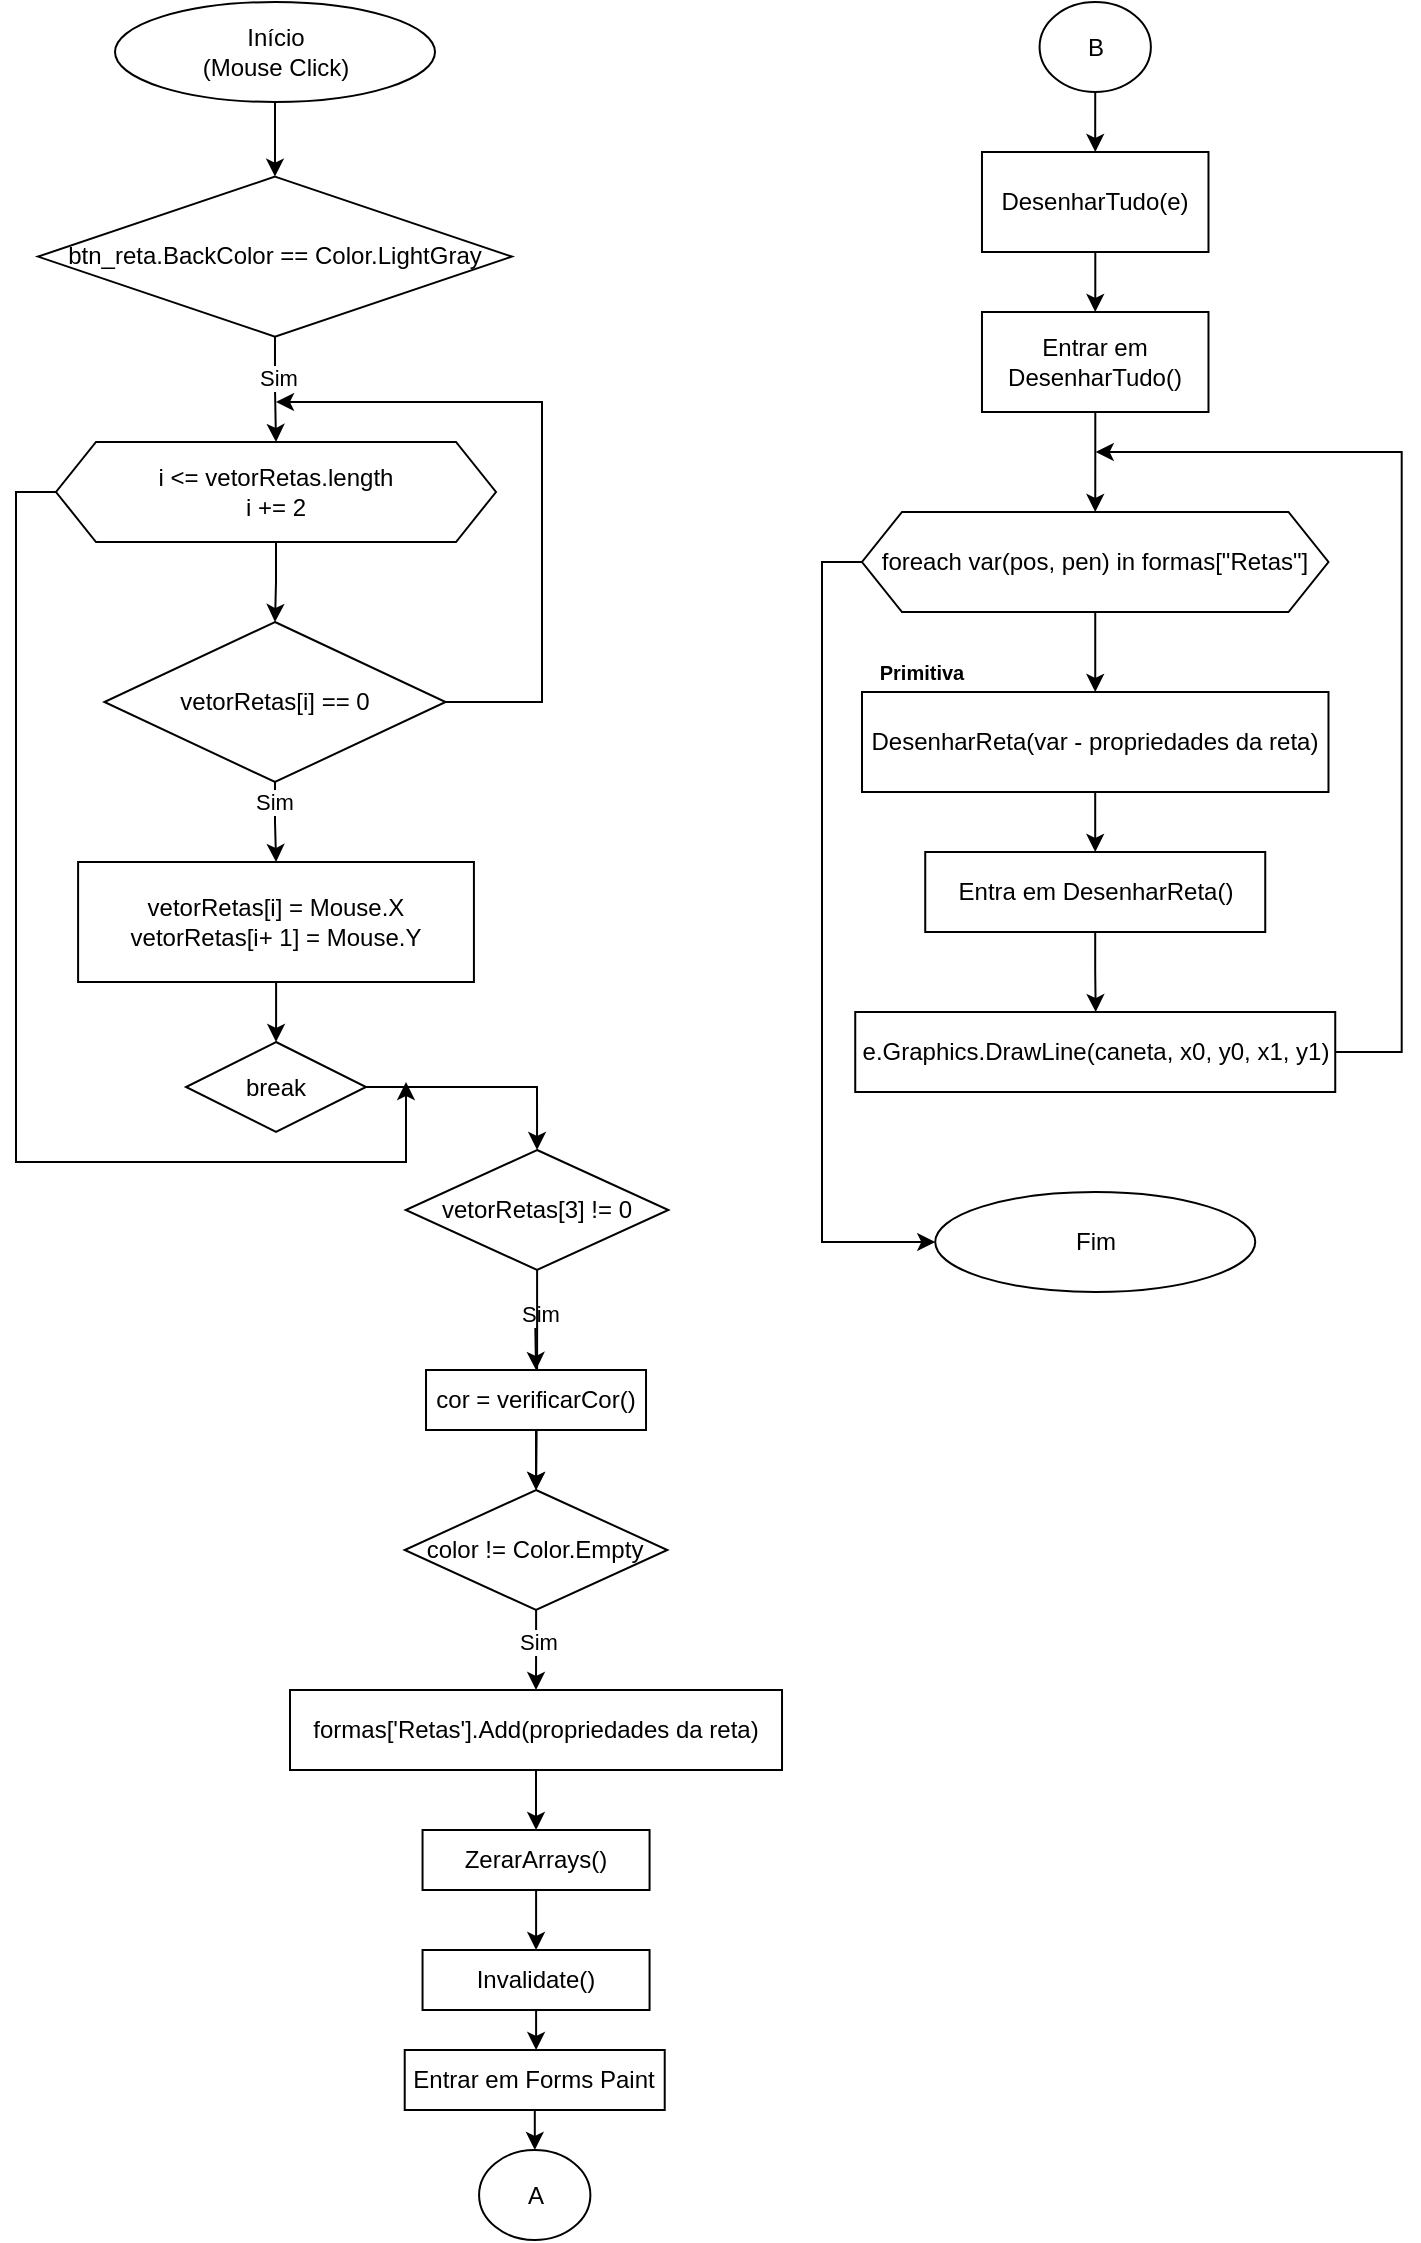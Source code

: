 <mxfile version="27.0.9">
  <diagram id="C5RBs43oDa-KdzZeNtuy" name="Page-1">
    <mxGraphModel dx="2165" dy="1008" grid="1" gridSize="10" guides="1" tooltips="1" connect="1" arrows="1" fold="1" page="1" pageScale="1" pageWidth="827" pageHeight="1169" math="0" shadow="0">
      <root>
        <mxCell id="WIyWlLk6GJQsqaUBKTNV-0" />
        <mxCell id="WIyWlLk6GJQsqaUBKTNV-1" parent="WIyWlLk6GJQsqaUBKTNV-0" />
        <mxCell id="pqMvZG8PTTqrffqYc3-0-1" style="edgeStyle=orthogonalEdgeStyle;rounded=0;orthogonalLoop=1;jettySize=auto;html=1;entryX=0.5;entryY=0;entryDx=0;entryDy=0;" edge="1" parent="WIyWlLk6GJQsqaUBKTNV-1" source="pqMvZG8PTTqrffqYc3-0-0" target="pqMvZG8PTTqrffqYc3-0-2">
          <mxGeometry relative="1" as="geometry">
            <mxPoint x="197" y="135" as="targetPoint" />
          </mxGeometry>
        </mxCell>
        <mxCell id="pqMvZG8PTTqrffqYc3-0-0" value="Início&lt;br&gt;(Mouse Click)" style="ellipse;whiteSpace=wrap;html=1;" vertex="1" parent="WIyWlLk6GJQsqaUBKTNV-1">
          <mxGeometry x="116.5" y="25" width="160" height="50" as="geometry" />
        </mxCell>
        <mxCell id="pqMvZG8PTTqrffqYc3-0-3" style="edgeStyle=orthogonalEdgeStyle;rounded=0;orthogonalLoop=1;jettySize=auto;html=1;exitX=0.5;exitY=1;exitDx=0;exitDy=0;entryX=0.5;entryY=0;entryDx=0;entryDy=0;" edge="1" parent="WIyWlLk6GJQsqaUBKTNV-1" source="pqMvZG8PTTqrffqYc3-0-2" target="pqMvZG8PTTqrffqYc3-0-9">
          <mxGeometry relative="1" as="geometry">
            <mxPoint x="197" y="285" as="targetPoint" />
          </mxGeometry>
        </mxCell>
        <mxCell id="pqMvZG8PTTqrffqYc3-0-5" value="Sim" style="edgeLabel;html=1;align=center;verticalAlign=middle;resizable=0;points=[];" vertex="1" connectable="0" parent="pqMvZG8PTTqrffqYc3-0-3">
          <mxGeometry x="-0.23" y="1" relative="1" as="geometry">
            <mxPoint as="offset" />
          </mxGeometry>
        </mxCell>
        <mxCell id="pqMvZG8PTTqrffqYc3-0-2" value="btn_reta.BackColor == Color.LightGray" style="rhombus;whiteSpace=wrap;html=1;" vertex="1" parent="WIyWlLk6GJQsqaUBKTNV-1">
          <mxGeometry x="77.99" y="112.31" width="237" height="80" as="geometry" />
        </mxCell>
        <mxCell id="pqMvZG8PTTqrffqYc3-0-13" value="" style="edgeStyle=orthogonalEdgeStyle;rounded=0;orthogonalLoop=1;jettySize=auto;html=1;" edge="1" parent="WIyWlLk6GJQsqaUBKTNV-1" source="pqMvZG8PTTqrffqYc3-0-9" target="pqMvZG8PTTqrffqYc3-0-12">
          <mxGeometry relative="1" as="geometry" />
        </mxCell>
        <mxCell id="pqMvZG8PTTqrffqYc3-0-30" style="edgeStyle=orthogonalEdgeStyle;rounded=0;orthogonalLoop=1;jettySize=auto;html=1;exitX=0;exitY=0.5;exitDx=0;exitDy=0;" edge="1" parent="WIyWlLk6GJQsqaUBKTNV-1" source="pqMvZG8PTTqrffqYc3-0-9">
          <mxGeometry relative="1" as="geometry">
            <mxPoint x="262" y="565" as="targetPoint" />
            <Array as="points">
              <mxPoint x="67" y="270" />
              <mxPoint x="67" y="605" />
              <mxPoint x="262" y="605" />
            </Array>
          </mxGeometry>
        </mxCell>
        <mxCell id="pqMvZG8PTTqrffqYc3-0-9" value="i &amp;lt;= vetorRetas.length&lt;br&gt;i += 2" style="shape=hexagon;perimeter=hexagonPerimeter2;whiteSpace=wrap;html=1;fixedSize=1;" vertex="1" parent="WIyWlLk6GJQsqaUBKTNV-1">
          <mxGeometry x="87" y="245" width="220" height="50" as="geometry" />
        </mxCell>
        <mxCell id="pqMvZG8PTTqrffqYc3-0-14" style="edgeStyle=orthogonalEdgeStyle;rounded=0;orthogonalLoop=1;jettySize=auto;html=1;exitX=1;exitY=0.5;exitDx=0;exitDy=0;" edge="1" parent="WIyWlLk6GJQsqaUBKTNV-1" source="pqMvZG8PTTqrffqYc3-0-12">
          <mxGeometry relative="1" as="geometry">
            <mxPoint x="197" y="225" as="targetPoint" />
            <Array as="points">
              <mxPoint x="330" y="375" />
              <mxPoint x="330" y="225" />
            </Array>
          </mxGeometry>
        </mxCell>
        <mxCell id="pqMvZG8PTTqrffqYc3-0-18" value="" style="edgeStyle=orthogonalEdgeStyle;rounded=0;orthogonalLoop=1;jettySize=auto;html=1;" edge="1" parent="WIyWlLk6GJQsqaUBKTNV-1" source="pqMvZG8PTTqrffqYc3-0-12" target="pqMvZG8PTTqrffqYc3-0-17">
          <mxGeometry relative="1" as="geometry" />
        </mxCell>
        <mxCell id="pqMvZG8PTTqrffqYc3-0-35" value="Sim" style="edgeLabel;html=1;align=center;verticalAlign=middle;resizable=0;points=[];" vertex="1" connectable="0" parent="pqMvZG8PTTqrffqYc3-0-18">
          <mxGeometry x="-0.504" y="-1" relative="1" as="geometry">
            <mxPoint as="offset" />
          </mxGeometry>
        </mxCell>
        <mxCell id="pqMvZG8PTTqrffqYc3-0-12" value="vetorRetas[i] == 0" style="rhombus;whiteSpace=wrap;html=1;" vertex="1" parent="WIyWlLk6GJQsqaUBKTNV-1">
          <mxGeometry x="111.19" y="335" width="170.62" height="80" as="geometry" />
        </mxCell>
        <mxCell id="pqMvZG8PTTqrffqYc3-0-23" style="edgeStyle=orthogonalEdgeStyle;rounded=0;orthogonalLoop=1;jettySize=auto;html=1;entryX=0.5;entryY=0;entryDx=0;entryDy=0;" edge="1" parent="WIyWlLk6GJQsqaUBKTNV-1" source="pqMvZG8PTTqrffqYc3-0-17">
          <mxGeometry relative="1" as="geometry">
            <mxPoint x="197.01" y="545" as="targetPoint" />
          </mxGeometry>
        </mxCell>
        <mxCell id="pqMvZG8PTTqrffqYc3-0-17" value="vetorRetas[i] = Mouse.X&lt;br&gt;vetorRetas[i+ 1] = Mouse.Y" style="whiteSpace=wrap;html=1;" vertex="1" parent="WIyWlLk6GJQsqaUBKTNV-1">
          <mxGeometry x="98.05" y="455" width="197.91" height="60" as="geometry" />
        </mxCell>
        <mxCell id="pqMvZG8PTTqrffqYc3-0-31" style="edgeStyle=orthogonalEdgeStyle;rounded=0;orthogonalLoop=1;jettySize=auto;html=1;entryX=0.5;entryY=0;entryDx=0;entryDy=0;" edge="1" parent="WIyWlLk6GJQsqaUBKTNV-1" target="pqMvZG8PTTqrffqYc3-0-32">
          <mxGeometry relative="1" as="geometry">
            <mxPoint x="327.015" y="709" as="targetPoint" />
            <mxPoint x="326.52" y="679" as="sourcePoint" />
          </mxGeometry>
        </mxCell>
        <mxCell id="pqMvZG8PTTqrffqYc3-0-36" value="Sim" style="edgeLabel;html=1;align=center;verticalAlign=middle;resizable=0;points=[];" vertex="1" connectable="0" parent="pqMvZG8PTTqrffqYc3-0-31">
          <mxGeometry x="-0.858" y="2" relative="1" as="geometry">
            <mxPoint as="offset" />
          </mxGeometry>
        </mxCell>
        <mxCell id="pqMvZG8PTTqrffqYc3-0-37" value="" style="edgeStyle=orthogonalEdgeStyle;rounded=0;orthogonalLoop=1;jettySize=auto;html=1;" edge="1" parent="WIyWlLk6GJQsqaUBKTNV-1" source="pqMvZG8PTTqrffqYc3-0-27" target="pqMvZG8PTTqrffqYc3-0-34">
          <mxGeometry relative="1" as="geometry" />
        </mxCell>
        <mxCell id="pqMvZG8PTTqrffqYc3-0-27" value="vetorRetas[3] != 0" style="rhombus;whiteSpace=wrap;html=1;rounded=0;" vertex="1" parent="WIyWlLk6GJQsqaUBKTNV-1">
          <mxGeometry x="261.88" y="599" width="131.31" height="60" as="geometry" />
        </mxCell>
        <mxCell id="pqMvZG8PTTqrffqYc3-0-33" style="edgeStyle=orthogonalEdgeStyle;rounded=0;orthogonalLoop=1;jettySize=auto;html=1;" edge="1" parent="WIyWlLk6GJQsqaUBKTNV-1" source="pqMvZG8PTTqrffqYc3-0-32">
          <mxGeometry relative="1" as="geometry">
            <mxPoint x="327.01" y="769" as="targetPoint" />
          </mxGeometry>
        </mxCell>
        <mxCell id="pqMvZG8PTTqrffqYc3-0-32" value="cor = verificarCor()" style="rounded=0;whiteSpace=wrap;html=1;" vertex="1" parent="WIyWlLk6GJQsqaUBKTNV-1">
          <mxGeometry x="272.01" y="709" width="110" height="30" as="geometry" />
        </mxCell>
        <mxCell id="pqMvZG8PTTqrffqYc3-0-39" value="" style="edgeStyle=orthogonalEdgeStyle;rounded=0;orthogonalLoop=1;jettySize=auto;html=1;" edge="1" parent="WIyWlLk6GJQsqaUBKTNV-1" source="pqMvZG8PTTqrffqYc3-0-34" target="pqMvZG8PTTqrffqYc3-0-38">
          <mxGeometry relative="1" as="geometry" />
        </mxCell>
        <mxCell id="pqMvZG8PTTqrffqYc3-0-40" value="Sim" style="edgeLabel;html=1;align=center;verticalAlign=middle;resizable=0;points=[];" vertex="1" connectable="0" parent="pqMvZG8PTTqrffqYc3-0-39">
          <mxGeometry x="-0.19" y="1" relative="1" as="geometry">
            <mxPoint as="offset" />
          </mxGeometry>
        </mxCell>
        <mxCell id="pqMvZG8PTTqrffqYc3-0-34" value="color != Color.Empty" style="rhombus;whiteSpace=wrap;html=1;rounded=0;" vertex="1" parent="WIyWlLk6GJQsqaUBKTNV-1">
          <mxGeometry x="261.36" y="769" width="131.31" height="60" as="geometry" />
        </mxCell>
        <mxCell id="pqMvZG8PTTqrffqYc3-0-42" value="" style="edgeStyle=orthogonalEdgeStyle;rounded=0;orthogonalLoop=1;jettySize=auto;html=1;" edge="1" parent="WIyWlLk6GJQsqaUBKTNV-1" source="pqMvZG8PTTqrffqYc3-0-38" target="pqMvZG8PTTqrffqYc3-0-41">
          <mxGeometry relative="1" as="geometry" />
        </mxCell>
        <mxCell id="pqMvZG8PTTqrffqYc3-0-38" value="formas[&#39;Retas&#39;].Add(propriedades da reta)" style="whiteSpace=wrap;html=1;rounded=0;" vertex="1" parent="WIyWlLk6GJQsqaUBKTNV-1">
          <mxGeometry x="204" y="869" width="246.01" height="40" as="geometry" />
        </mxCell>
        <mxCell id="pqMvZG8PTTqrffqYc3-0-45" value="" style="edgeStyle=orthogonalEdgeStyle;rounded=0;orthogonalLoop=1;jettySize=auto;html=1;" edge="1" parent="WIyWlLk6GJQsqaUBKTNV-1" source="pqMvZG8PTTqrffqYc3-0-41" target="pqMvZG8PTTqrffqYc3-0-44">
          <mxGeometry relative="1" as="geometry" />
        </mxCell>
        <mxCell id="pqMvZG8PTTqrffqYc3-0-41" value="ZerarArrays()" style="whiteSpace=wrap;html=1;rounded=0;" vertex="1" parent="WIyWlLk6GJQsqaUBKTNV-1">
          <mxGeometry x="270.27" y="939" width="113.51" height="30" as="geometry" />
        </mxCell>
        <mxCell id="pqMvZG8PTTqrffqYc3-0-47" value="" style="edgeStyle=orthogonalEdgeStyle;rounded=0;orthogonalLoop=1;jettySize=auto;html=1;entryX=0.5;entryY=0;entryDx=0;entryDy=0;" edge="1" parent="WIyWlLk6GJQsqaUBKTNV-1" source="pqMvZG8PTTqrffqYc3-0-44" target="pqMvZG8PTTqrffqYc3-0-52">
          <mxGeometry relative="1" as="geometry">
            <mxPoint x="327.025" y="1059" as="targetPoint" />
          </mxGeometry>
        </mxCell>
        <mxCell id="pqMvZG8PTTqrffqYc3-0-44" value="Invalidate()" style="whiteSpace=wrap;html=1;rounded=0;" vertex="1" parent="WIyWlLk6GJQsqaUBKTNV-1">
          <mxGeometry x="270.27" y="999" width="113.51" height="30" as="geometry" />
        </mxCell>
        <mxCell id="pqMvZG8PTTqrffqYc3-0-51" value="" style="edgeStyle=orthogonalEdgeStyle;rounded=0;orthogonalLoop=1;jettySize=auto;html=1;exitX=0.5;exitY=1;exitDx=0;exitDy=0;" edge="1" parent="WIyWlLk6GJQsqaUBKTNV-1" source="pqMvZG8PTTqrffqYc3-0-56" target="pqMvZG8PTTqrffqYc3-0-50">
          <mxGeometry relative="1" as="geometry">
            <mxPoint x="606.615" y="75" as="sourcePoint" />
          </mxGeometry>
        </mxCell>
        <mxCell id="pqMvZG8PTTqrffqYc3-0-58" style="edgeStyle=orthogonalEdgeStyle;rounded=0;orthogonalLoop=1;jettySize=auto;html=1;entryX=0.5;entryY=0;entryDx=0;entryDy=0;" edge="1" parent="WIyWlLk6GJQsqaUBKTNV-1" source="pqMvZG8PTTqrffqYc3-0-50" target="pqMvZG8PTTqrffqYc3-0-57">
          <mxGeometry relative="1" as="geometry" />
        </mxCell>
        <mxCell id="pqMvZG8PTTqrffqYc3-0-50" value="DesenharTudo(e)" style="whiteSpace=wrap;html=1;rounded=0;" vertex="1" parent="WIyWlLk6GJQsqaUBKTNV-1">
          <mxGeometry x="549.99" y="100" width="113.25" height="50" as="geometry" />
        </mxCell>
        <mxCell id="pqMvZG8PTTqrffqYc3-0-54" value="" style="edgeStyle=orthogonalEdgeStyle;rounded=0;orthogonalLoop=1;jettySize=auto;html=1;" edge="1" parent="WIyWlLk6GJQsqaUBKTNV-1" source="pqMvZG8PTTqrffqYc3-0-52" target="pqMvZG8PTTqrffqYc3-0-53">
          <mxGeometry relative="1" as="geometry" />
        </mxCell>
        <mxCell id="pqMvZG8PTTqrffqYc3-0-52" value="Entrar em Forms Paint" style="whiteSpace=wrap;html=1;rounded=0;" vertex="1" parent="WIyWlLk6GJQsqaUBKTNV-1">
          <mxGeometry x="261.36" y="1049" width="130" height="30" as="geometry" />
        </mxCell>
        <mxCell id="pqMvZG8PTTqrffqYc3-0-53" value="A" style="ellipse;whiteSpace=wrap;html=1;rounded=0;" vertex="1" parent="WIyWlLk6GJQsqaUBKTNV-1">
          <mxGeometry x="298.54" y="1099" width="55.65" height="45" as="geometry" />
        </mxCell>
        <mxCell id="pqMvZG8PTTqrffqYc3-0-56" value="B" style="ellipse;whiteSpace=wrap;html=1;rounded=0;" vertex="1" parent="WIyWlLk6GJQsqaUBKTNV-1">
          <mxGeometry x="578.79" y="25" width="55.65" height="45" as="geometry" />
        </mxCell>
        <mxCell id="pqMvZG8PTTqrffqYc3-0-60" style="edgeStyle=orthogonalEdgeStyle;rounded=0;orthogonalLoop=1;jettySize=auto;html=1;entryX=0.5;entryY=0;entryDx=0;entryDy=0;" edge="1" parent="WIyWlLk6GJQsqaUBKTNV-1" source="pqMvZG8PTTqrffqYc3-0-57" target="pqMvZG8PTTqrffqYc3-0-59">
          <mxGeometry relative="1" as="geometry" />
        </mxCell>
        <mxCell id="pqMvZG8PTTqrffqYc3-0-57" value="Entrar em DesenharTudo()" style="whiteSpace=wrap;html=1;rounded=0;" vertex="1" parent="WIyWlLk6GJQsqaUBKTNV-1">
          <mxGeometry x="549.99" y="180" width="113.25" height="50" as="geometry" />
        </mxCell>
        <mxCell id="pqMvZG8PTTqrffqYc3-0-61" style="edgeStyle=orthogonalEdgeStyle;rounded=0;orthogonalLoop=1;jettySize=auto;html=1;entryX=0.5;entryY=0;entryDx=0;entryDy=0;" edge="1" parent="WIyWlLk6GJQsqaUBKTNV-1" source="pqMvZG8PTTqrffqYc3-0-59" target="pqMvZG8PTTqrffqYc3-0-62">
          <mxGeometry relative="1" as="geometry">
            <mxPoint x="606.86" y="360" as="targetPoint" />
          </mxGeometry>
        </mxCell>
        <mxCell id="pqMvZG8PTTqrffqYc3-0-79" style="edgeStyle=orthogonalEdgeStyle;rounded=0;orthogonalLoop=1;jettySize=auto;html=1;exitX=0;exitY=0.5;exitDx=0;exitDy=0;entryX=0;entryY=0.5;entryDx=0;entryDy=0;" edge="1" parent="WIyWlLk6GJQsqaUBKTNV-1" source="pqMvZG8PTTqrffqYc3-0-59" target="pqMvZG8PTTqrffqYc3-0-74">
          <mxGeometry relative="1" as="geometry" />
        </mxCell>
        <mxCell id="pqMvZG8PTTqrffqYc3-0-59" value="foreach var(pos, pen) in formas[&quot;Retas&quot;]" style="shape=hexagon;perimeter=hexagonPerimeter2;whiteSpace=wrap;html=1;fixedSize=1;" vertex="1" parent="WIyWlLk6GJQsqaUBKTNV-1">
          <mxGeometry x="490" y="280" width="233.24" height="50" as="geometry" />
        </mxCell>
        <mxCell id="pqMvZG8PTTqrffqYc3-0-71" style="edgeStyle=orthogonalEdgeStyle;rounded=0;orthogonalLoop=1;jettySize=auto;html=1;entryX=0.5;entryY=0;entryDx=0;entryDy=0;" edge="1" parent="WIyWlLk6GJQsqaUBKTNV-1" source="pqMvZG8PTTqrffqYc3-0-62" target="pqMvZG8PTTqrffqYc3-0-70">
          <mxGeometry relative="1" as="geometry" />
        </mxCell>
        <mxCell id="pqMvZG8PTTqrffqYc3-0-62" value="DesenharReta(var - propriedades da reta)" style="whiteSpace=wrap;html=1;rounded=0;" vertex="1" parent="WIyWlLk6GJQsqaUBKTNV-1">
          <mxGeometry x="490" y="370" width="233.24" height="50" as="geometry" />
        </mxCell>
        <mxCell id="pqMvZG8PTTqrffqYc3-0-65" value="&lt;b&gt;&lt;font style=&quot;font-size: 10px;&quot;&gt;Primitiva&lt;/font&gt;&lt;/b&gt;" style="text;html=1;align=center;verticalAlign=middle;whiteSpace=wrap;rounded=0;" vertex="1" parent="WIyWlLk6GJQsqaUBKTNV-1">
          <mxGeometry x="489.99" y="350" width="60" height="20" as="geometry" />
        </mxCell>
        <mxCell id="pqMvZG8PTTqrffqYc3-0-72" style="edgeStyle=orthogonalEdgeStyle;rounded=0;orthogonalLoop=1;jettySize=auto;html=1;" edge="1" parent="WIyWlLk6GJQsqaUBKTNV-1" source="pqMvZG8PTTqrffqYc3-0-70">
          <mxGeometry relative="1" as="geometry">
            <mxPoint x="606.86" y="530" as="targetPoint" />
          </mxGeometry>
        </mxCell>
        <mxCell id="pqMvZG8PTTqrffqYc3-0-70" value="Entra em DesenharReta()" style="rounded=0;whiteSpace=wrap;html=1;" vertex="1" parent="WIyWlLk6GJQsqaUBKTNV-1">
          <mxGeometry x="521.62" y="450" width="170" height="40" as="geometry" />
        </mxCell>
        <mxCell id="pqMvZG8PTTqrffqYc3-0-77" style="edgeStyle=orthogonalEdgeStyle;rounded=0;orthogonalLoop=1;jettySize=auto;html=1;" edge="1" parent="WIyWlLk6GJQsqaUBKTNV-1" source="pqMvZG8PTTqrffqYc3-0-73">
          <mxGeometry relative="1" as="geometry">
            <mxPoint x="606.86" y="250" as="targetPoint" />
            <Array as="points">
              <mxPoint x="759.86" y="550" />
              <mxPoint x="759.86" y="250" />
            </Array>
          </mxGeometry>
        </mxCell>
        <mxCell id="pqMvZG8PTTqrffqYc3-0-73" value="e.Graphics.DrawLine(caneta, x0, y0, x1, y1)" style="rounded=0;whiteSpace=wrap;html=1;" vertex="1" parent="WIyWlLk6GJQsqaUBKTNV-1">
          <mxGeometry x="486.62" y="530" width="240" height="40" as="geometry" />
        </mxCell>
        <mxCell id="pqMvZG8PTTqrffqYc3-0-74" value="Fim" style="ellipse;whiteSpace=wrap;html=1;" vertex="1" parent="WIyWlLk6GJQsqaUBKTNV-1">
          <mxGeometry x="526.62" y="620" width="160" height="50" as="geometry" />
        </mxCell>
        <mxCell id="pqMvZG8PTTqrffqYc3-0-81" style="edgeStyle=orthogonalEdgeStyle;rounded=0;orthogonalLoop=1;jettySize=auto;html=1;exitX=1;exitY=0.5;exitDx=0;exitDy=0;entryX=0.5;entryY=0;entryDx=0;entryDy=0;" edge="1" parent="WIyWlLk6GJQsqaUBKTNV-1" source="pqMvZG8PTTqrffqYc3-0-80" target="pqMvZG8PTTqrffqYc3-0-27">
          <mxGeometry relative="1" as="geometry" />
        </mxCell>
        <mxCell id="pqMvZG8PTTqrffqYc3-0-80" value="break" style="rhombus;whiteSpace=wrap;html=1;" vertex="1" parent="WIyWlLk6GJQsqaUBKTNV-1">
          <mxGeometry x="152.01" y="545" width="90" height="45" as="geometry" />
        </mxCell>
      </root>
    </mxGraphModel>
  </diagram>
</mxfile>
